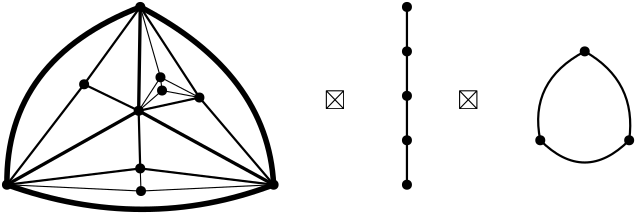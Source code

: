 <?xml version="1.0"?>
<!DOCTYPE ipe SYSTEM "ipe.dtd">
<ipe version="70218" creator="Ipe 7.2.21">
<info created="D:20210525052857" modified="D:20210525052902"/>
<preamble>\usepackage{amssymb}</preamble>
<ipestyle name="basic">
<symbol name="arrow/arc(spx)">
<path stroke="sym-stroke" fill="sym-stroke" pen="sym-pen">
0 0 m
-1 0.333 l
-1 -0.333 l
h
</path>
</symbol>
<symbol name="arrow/farc(spx)">
<path stroke="sym-stroke" fill="white" pen="sym-pen">
0 0 m
-1 0.333 l
-1 -0.333 l
h
</path>
</symbol>
<symbol name="arrow/ptarc(spx)">
<path stroke="sym-stroke" fill="sym-stroke" pen="sym-pen">
0 0 m
-1 0.333 l
-0.8 0 l
-1 -0.333 l
h
</path>
</symbol>
<symbol name="arrow/fptarc(spx)">
<path stroke="sym-stroke" fill="white" pen="sym-pen">
0 0 m
-1 0.333 l
-0.8 0 l
-1 -0.333 l
h
</path>
</symbol>
<symbol name="mark/circle(sx)" transformations="translations">
<path fill="sym-stroke">
0.6 0 0 0.6 0 0 e
0.4 0 0 0.4 0 0 e
</path>
</symbol>
<symbol name="mark/disk(sx)" transformations="translations">
<path fill="sym-stroke">
0.6 0 0 0.6 0 0 e
</path>
</symbol>
<symbol name="mark/fdisk(sfx)" transformations="translations">
<group>
<path fill="sym-fill">
0.5 0 0 0.5 0 0 e
</path>
<path fill="sym-stroke" fillrule="eofill">
0.6 0 0 0.6 0 0 e
0.4 0 0 0.4 0 0 e
</path>
</group>
</symbol>
<symbol name="mark/box(sx)" transformations="translations">
<path fill="sym-stroke" fillrule="eofill">
-0.6 -0.6 m
0.6 -0.6 l
0.6 0.6 l
-0.6 0.6 l
h
-0.4 -0.4 m
0.4 -0.4 l
0.4 0.4 l
-0.4 0.4 l
h
</path>
</symbol>
<symbol name="mark/square(sx)" transformations="translations">
<path fill="sym-stroke">
-0.6 -0.6 m
0.6 -0.6 l
0.6 0.6 l
-0.6 0.6 l
h
</path>
</symbol>
<symbol name="mark/fsquare(sfx)" transformations="translations">
<group>
<path fill="sym-fill">
-0.5 -0.5 m
0.5 -0.5 l
0.5 0.5 l
-0.5 0.5 l
h
</path>
<path fill="sym-stroke" fillrule="eofill">
-0.6 -0.6 m
0.6 -0.6 l
0.6 0.6 l
-0.6 0.6 l
h
-0.4 -0.4 m
0.4 -0.4 l
0.4 0.4 l
-0.4 0.4 l
h
</path>
</group>
</symbol>
<symbol name="mark/cross(sx)" transformations="translations">
<group>
<path fill="sym-stroke">
-0.43 -0.57 m
0.57 0.43 l
0.43 0.57 l
-0.57 -0.43 l
h
</path>
<path fill="sym-stroke">
-0.43 0.57 m
0.57 -0.43 l
0.43 -0.57 l
-0.57 0.43 l
h
</path>
</group>
</symbol>
<symbol name="arrow/fnormal(spx)">
<path stroke="sym-stroke" fill="white" pen="sym-pen">
0 0 m
-1 0.333 l
-1 -0.333 l
h
</path>
</symbol>
<symbol name="arrow/pointed(spx)">
<path stroke="sym-stroke" fill="sym-stroke" pen="sym-pen">
0 0 m
-1 0.333 l
-0.8 0 l
-1 -0.333 l
h
</path>
</symbol>
<symbol name="arrow/fpointed(spx)">
<path stroke="sym-stroke" fill="white" pen="sym-pen">
0 0 m
-1 0.333 l
-0.8 0 l
-1 -0.333 l
h
</path>
</symbol>
<symbol name="arrow/linear(spx)">
<path stroke="sym-stroke" pen="sym-pen">
-1 0.333 m
0 0 l
-1 -0.333 l
</path>
</symbol>
<symbol name="arrow/fdouble(spx)">
<path stroke="sym-stroke" fill="white" pen="sym-pen">
0 0 m
-1 0.333 l
-1 -0.333 l
h
-1 0 m
-2 0.333 l
-2 -0.333 l
h
</path>
</symbol>
<symbol name="arrow/double(spx)">
<path stroke="sym-stroke" fill="sym-stroke" pen="sym-pen">
0 0 m
-1 0.333 l
-1 -0.333 l
h
-1 0 m
-2 0.333 l
-2 -0.333 l
h
</path>
</symbol>
<symbol name="arrow/mid-normal(spx)">
<path stroke="sym-stroke" fill="sym-stroke" pen="sym-pen">
0.5 0 m
-0.5 0.333 l
-0.5 -0.333 l
h
</path>
</symbol>
<symbol name="arrow/mid-fnormal(spx)">
<path stroke="sym-stroke" fill="white" pen="sym-pen">
0.5 0 m
-0.5 0.333 l
-0.5 -0.333 l
h
</path>
</symbol>
<symbol name="arrow/mid-pointed(spx)">
<path stroke="sym-stroke" fill="sym-stroke" pen="sym-pen">
0.5 0 m
-0.5 0.333 l
-0.3 0 l
-0.5 -0.333 l
h
</path>
</symbol>
<symbol name="arrow/mid-fpointed(spx)">
<path stroke="sym-stroke" fill="white" pen="sym-pen">
0.5 0 m
-0.5 0.333 l
-0.3 0 l
-0.5 -0.333 l
h
</path>
</symbol>
<symbol name="arrow/mid-double(spx)">
<path stroke="sym-stroke" fill="sym-stroke" pen="sym-pen">
1 0 m
0 0.333 l
0 -0.333 l
h
0 0 m
-1 0.333 l
-1 -0.333 l
h
</path>
</symbol>
<symbol name="arrow/mid-fdouble(spx)">
<path stroke="sym-stroke" fill="white" pen="sym-pen">
1 0 m
0 0.333 l
0 -0.333 l
h
0 0 m
-1 0.333 l
-1 -0.333 l
h
</path>
</symbol>
<pen name="heavier" value="0.8"/>
<pen name="fat" value="1.2"/>
<pen name="ultrafat" value="2"/>
<symbolsize name="large" value="5"/>
<symbolsize name="small" value="2"/>
<symbolsize name="tiny" value="1.1"/>
<arrowsize name="large" value="10"/>
<arrowsize name="small" value="5"/>
<arrowsize name="tiny" value="3"/>
<color name="red" value="1 0 0"/>
<color name="blue" value="0 0 1"/>
<color name="green" value="0 1 0"/>
<color name="yellow" value="1 1 0"/>
<color name="orange" value="1 0.647 0"/>
<color name="gold" value="1 0.843 0"/>
<color name="purple" value="0.627 0.125 0.941"/>
<color name="gray" value="0.745"/>
<color name="brown" value="0.647 0.165 0.165"/>
<color name="navy" value="0 0 0.502"/>
<color name="pink" value="1 0.753 0.796"/>
<color name="seagreen" value="0.18 0.545 0.341"/>
<color name="turquoise" value="0.251 0.878 0.816"/>
<color name="violet" value="0.933 0.51 0.933"/>
<color name="darkblue" value="0 0 0.545"/>
<color name="darkcyan" value="0 0.545 0.545"/>
<color name="darkgray" value="0.663"/>
<color name="darkgreen" value="0 0.392 0"/>
<color name="darkmagenta" value="0.545 0 0.545"/>
<color name="darkorange" value="1 0.549 0"/>
<color name="darkred" value="0.545 0 0"/>
<color name="lightblue" value="0.678 0.847 0.902"/>
<color name="lightcyan" value="0.878 1 1"/>
<color name="lightgray" value="0.827"/>
<color name="lightgreen" value="0.565 0.933 0.565"/>
<color name="lightyellow" value="1 1 0.878"/>
<dashstyle name="dotted" value="[1 3] 0"/>
<dashstyle name="dashed" value="[4] 0"/>
<dashstyle name="dash dotted" value="[4 2 1 2] 0"/>
<dashstyle name="dash dot dotted" value="[4 2 1 2 1 2] 0"/>
<textsize name="large" value="\large"/>
<textsize name="Large" value="\Large"/>
<textsize name="LARGE" value="\LARGE"/>
<textsize name="huge" value="\huge"/>
<textsize name="Huge" value="\Huge"/>
<textsize name="small" value="\small"/>
<textsize name="footnote" value="\footnotesize"/>
<textsize name="tiny" value="\tiny"/>
<textstyle name="center" begin="\begin{center}" end="\end{center}"/>
<textstyle name="itemize" begin="\begin{itemize}" end="\end{itemize}"/>
<textstyle name="item" begin="\begin{itemize}\item{}" end="\end{itemize}"/>
<gridsize name="4 pts" value="4"/>
<gridsize name="8 pts (~3 mm)" value="8"/>
<gridsize name="16 pts (~6 mm)" value="16"/>
<gridsize name="32 pts (~12 mm)" value="32"/>
<gridsize name="10 pts (~3.5 mm)" value="10"/>
<gridsize name="20 pts (~7 mm)" value="20"/>
<gridsize name="14 pts (~5 mm)" value="14"/>
<gridsize name="28 pts (~10 mm)" value="28"/>
<gridsize name="56 pts (~20 mm)" value="56"/>
<anglesize name="90 deg" value="90"/>
<anglesize name="60 deg" value="60"/>
<anglesize name="45 deg" value="45"/>
<anglesize name="30 deg" value="30"/>
<anglesize name="22.5 deg" value="22.5"/>
<opacity name="10%" value="0.1"/>
<opacity name="30%" value="0.3"/>
<opacity name="50%" value="0.5"/>
<opacity name="75%" value="0.75"/>
<tiling name="falling" angle="-60" step="4" width="1"/>
<tiling name="rising" angle="30" step="4" width="1"/>
</ipestyle>
<ipestyle name="brew">
<pen name="fattyfatfat" value="4"/>
<color name="aliceblue" value="0.941 0.973 1"/>
<color name="brew1" value="0.552 0.827 0.78"/>
<color name="brew2" value="1 1 0.701"/>
<color name="brew3" value="0.745 0.729 0.854"/>
<color name="brew4" value="0.984 0.501 0.447"/>
<color name="brew5" value="0.501 0.694 0.827"/>
<color name="brew6" value="0.992 0.705 0.384"/>
<color name="brew7" value="0.701 0.87 0.411"/>
<color name="brew8" value="0.988 0.803 0.898"/>
</ipestyle>
<page>
<layer name="alpha"/>
<view layers="alpha" active="alpha"/>
<use layer="alpha" name="mark/disk(sx)" pos="208 704" size="normal" stroke="black"/>
<use name="mark/disk(sx)" pos="160 640" size="normal" stroke="black"/>
<use name="mark/disk(sx)" pos="256 640" size="normal" stroke="black"/>
<use name="mark/disk(sx)" pos="207.417 666.617" size="normal" stroke="black"/>
<path stroke="black" pen="ultrafat">
208 704 m
159.455 685.128
160 640 c
</path>
<path stroke="black" pen="ultrafat">
160 640 m
209.38 622.301
256 640 c
</path>
<path stroke="black" pen="ultrafat">
256 640 m
253.976 680.08
208 704 c
</path>
<path stroke="black" pen="fat">
208 704 m
207.417 666.617 l
</path>
<path stroke="black" pen="fat">
207.417 666.617 m
160 640 l
</path>
<path stroke="black" pen="fat">
207.417 666.617 m
256 640 l
</path>
<use name="mark/disk(sx)" pos="207.978 645.861" size="normal" stroke="black"/>
<path stroke="black" pen="heavier">
160 640 m
207.978 645.861 l
</path>
<path stroke="black" pen="heavier">
207.978 645.861 m
207.417 666.617 l
</path>
<path stroke="black" pen="heavier">
207.978 645.861 m
256 640 l
</path>
<path stroke="black" pen="heavier">
187.783 676.153 m
208 704 l
</path>
<path stroke="black" pen="heavier">
187.783 676.153 m
207.417 666.617 l
</path>
<path stroke="black" pen="heavier">
187.783 676.153 m
160 640 l
</path>
<path stroke="black" pen="heavier">
207.417 666.617 m
229.294 671.385 l
</path>
<path stroke="black" pen="heavier">
229.294 671.385 m
208 704 l
</path>
<path stroke="black" pen="heavier">
229.294 671.385 m
256 640 l
</path>
<use name="mark/disk(sx)" pos="187.783 676.153" size="normal" stroke="black"/>
<use name="mark/disk(sx)" pos="229.294 671.385" size="normal" stroke="black"/>
<path stroke="black">
208 704 m
215.27 678.677 l
</path>
<path stroke="black">
215.27 678.677 m
207.417 666.617 l
</path>
<path stroke="black">
215.27 678.677 m
229.294 671.385 l
</path>
<use name="mark/disk(sx)" pos="215.27 678.677" size="normal" stroke="black"/>
<use name="mark/disk(sx)" pos="215.831 673.909" size="normal" stroke="black"/>
<path stroke="black">
215.27 678.677 m
215.831 673.909 l
</path>
<path stroke="black">
215.831 673.909 m
207.417 666.617 l
</path>
<path stroke="black">
215.831 673.909 m
229.294 671.385 l
</path>
<use name="mark/disk(sx)" pos="208.258 637.727" size="normal" stroke="black"/>
<path stroke="black">
207.978 645.861 m
208.258 637.727 l
</path>
<path stroke="black">
208.258 637.727 m
160 640 l
</path>
<path stroke="black">
208.258 637.727 m
256 640 l
</path>
<text matrix="1 0 0 1 7 0" transformations="translations" pos="271.085 670.543" stroke="black" type="label" width="7.749" height="6.725" depth="0" halign="center" valign="center" style="math">\boxtimes</text>
<use name="mark/disk(sx)" pos="304 704" size="normal" stroke="black"/>
<use name="mark/disk(sx)" pos="304 688" size="normal" stroke="black"/>
<use name="mark/disk(sx)" pos="304 672" size="normal" stroke="black"/>
<use name="mark/disk(sx)" pos="304 656" size="normal" stroke="black"/>
<use name="mark/disk(sx)" pos="304 640" size="normal" stroke="black"/>
<path stroke="black" pen="heavier">
304 704 m
304 640 l
</path>
<text matrix="1 0 0 1 55 0" transformations="translations" pos="271.085 670.543" stroke="black" type="label" width="7.749" height="6.725" depth="0" halign="center" valign="center" style="math">\boxtimes</text>
<use name="mark/disk(sx)" pos="368 688" size="normal" stroke="black"/>
<use name="mark/disk(sx)" pos="352 656" size="normal" stroke="black"/>
<use name="mark/disk(sx)" pos="384 656" size="normal" stroke="black"/>
<path stroke="black" pen="heavier">
368 688 m
347.656 677.275
352 656 c
</path>
<path stroke="black" pen="heavier">
368 688 m
386.923 677.275
384 656 c
</path>
<path stroke="black" pen="heavier">
384 656 m
368 640
352 656 c
</path>
</page>
</ipe>
